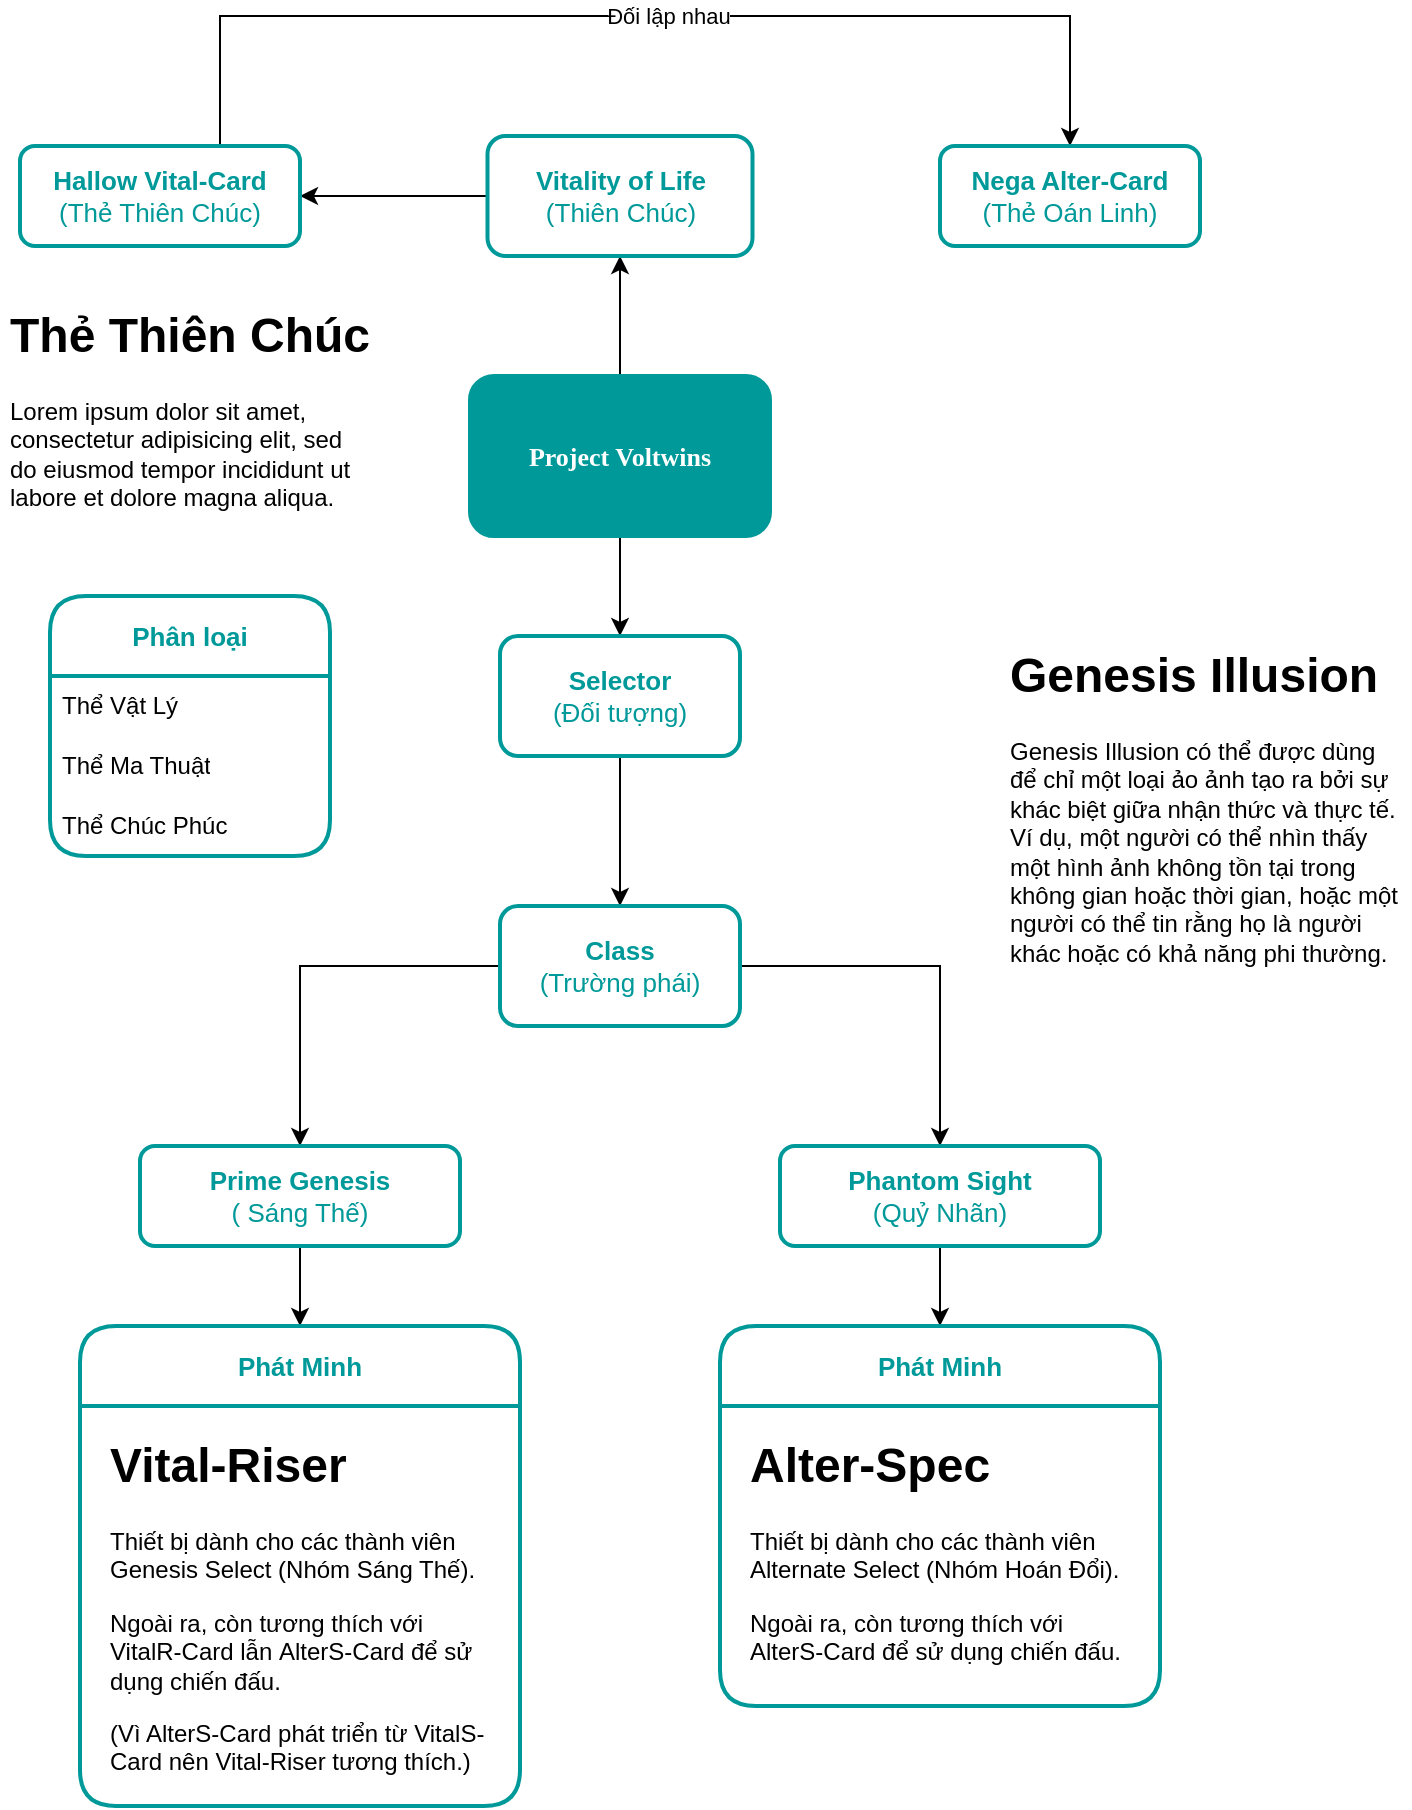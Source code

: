<mxfile version="22.0.4" type="github">
  <diagram name="Page-1" id="c7558073-3199-34d8-9f00-42111426c3f3">
    <mxGraphModel dx="1002" dy="535" grid="1" gridSize="10" guides="1" tooltips="1" connect="1" arrows="1" fold="1" page="1" pageScale="1" pageWidth="826" pageHeight="1169" background="none" math="0" shadow="0">
      <root>
        <mxCell id="0" />
        <mxCell id="1" parent="0" />
        <mxCell id="eMdHMRh1nKxnSkWNnK9Y-111" value="" style="edgeStyle=orthogonalEdgeStyle;rounded=0;orthogonalLoop=1;jettySize=auto;html=1;" parent="1" source="eMdHMRh1nKxnSkWNnK9Y-96" target="eMdHMRh1nKxnSkWNnK9Y-102" edge="1">
          <mxGeometry relative="1" as="geometry" />
        </mxCell>
        <mxCell id="eMdHMRh1nKxnSkWNnK9Y-138" style="edgeStyle=orthogonalEdgeStyle;rounded=0;orthogonalLoop=1;jettySize=auto;html=1;entryX=0.5;entryY=1;entryDx=0;entryDy=0;fontFamily=Helvetica;fontSize=12;fontColor=default;" parent="1" source="eMdHMRh1nKxnSkWNnK9Y-96" target="eMdHMRh1nKxnSkWNnK9Y-137" edge="1">
          <mxGeometry relative="1" as="geometry" />
        </mxCell>
        <mxCell id="eMdHMRh1nKxnSkWNnK9Y-96" value="Project Voltwins" style="rounded=1;whiteSpace=wrap;html=1;strokeWidth=2;fontFamily=Verdana;fontSize=13;fontStyle=1;fontColor=#FFFFFF;strokeColor=#009999;fillStyle=auto;fillColor=#009999;" parent="1" vertex="1">
          <mxGeometry x="325" y="230" width="150" height="80" as="geometry" />
        </mxCell>
        <mxCell id="eMdHMRh1nKxnSkWNnK9Y-118" value="" style="edgeStyle=orthogonalEdgeStyle;rounded=0;orthogonalLoop=1;jettySize=auto;html=1;fontFamily=Helvetica;fontSize=13;fontColor=#009999;" parent="1" source="eMdHMRh1nKxnSkWNnK9Y-102" target="eMdHMRh1nKxnSkWNnK9Y-110" edge="1">
          <mxGeometry relative="1" as="geometry" />
        </mxCell>
        <mxCell id="eMdHMRh1nKxnSkWNnK9Y-102" value="Selector&lt;br&gt;&lt;span style=&quot;font-weight: normal;&quot;&gt;(Đối tượng)&lt;/span&gt;" style="rounded=1;whiteSpace=wrap;html=1;fontSize=13;strokeColor=#009999;fontColor=#009999;strokeWidth=2;fontStyle=1;fillStyle=hatch;" parent="1" vertex="1">
          <mxGeometry x="340" y="360" width="120" height="60" as="geometry" />
        </mxCell>
        <mxCell id="eMdHMRh1nKxnSkWNnK9Y-116" style="edgeStyle=orthogonalEdgeStyle;rounded=0;orthogonalLoop=1;jettySize=auto;html=1;entryX=0.5;entryY=0;entryDx=0;entryDy=0;fontFamily=Helvetica;fontSize=13;fontColor=#009999;" parent="1" source="eMdHMRh1nKxnSkWNnK9Y-110" target="eMdHMRh1nKxnSkWNnK9Y-114" edge="1">
          <mxGeometry relative="1" as="geometry" />
        </mxCell>
        <mxCell id="eMdHMRh1nKxnSkWNnK9Y-117" style="edgeStyle=orthogonalEdgeStyle;rounded=0;orthogonalLoop=1;jettySize=auto;html=1;exitX=1;exitY=0.5;exitDx=0;exitDy=0;entryX=0.5;entryY=0;entryDx=0;entryDy=0;fontFamily=Helvetica;fontSize=13;fontColor=#009999;" parent="1" source="eMdHMRh1nKxnSkWNnK9Y-110" target="eMdHMRh1nKxnSkWNnK9Y-115" edge="1">
          <mxGeometry relative="1" as="geometry" />
        </mxCell>
        <mxCell id="eMdHMRh1nKxnSkWNnK9Y-110" value="Class&lt;br&gt;&lt;span style=&quot;font-weight: normal;&quot;&gt;(Trường phái)&lt;/span&gt;" style="rounded=1;whiteSpace=wrap;html=1;fontSize=13;strokeColor=#009999;fontColor=#009999;strokeWidth=2;fontStyle=1;fillStyle=hatch;" parent="1" vertex="1">
          <mxGeometry x="340" y="495" width="120" height="60" as="geometry" />
        </mxCell>
        <mxCell id="eMdHMRh1nKxnSkWNnK9Y-136" style="edgeStyle=orthogonalEdgeStyle;rounded=0;orthogonalLoop=1;jettySize=auto;html=1;exitX=0.5;exitY=1;exitDx=0;exitDy=0;entryX=0.5;entryY=0;entryDx=0;entryDy=0;" parent="1" source="eMdHMRh1nKxnSkWNnK9Y-114" edge="1">
          <mxGeometry relative="1" as="geometry">
            <mxPoint x="240" y="705" as="targetPoint" />
          </mxGeometry>
        </mxCell>
        <mxCell id="eMdHMRh1nKxnSkWNnK9Y-114" value="&lt;b&gt;Prime Genesis&lt;/b&gt;&lt;br&gt;( Sáng Thế)" style="rounded=1;whiteSpace=wrap;html=1;fontSize=13;strokeColor=#009999;fontColor=#009999;strokeWidth=2;fontStyle=0;fillStyle=hatch;" parent="1" vertex="1">
          <mxGeometry x="160" y="615" width="160" height="50" as="geometry" />
        </mxCell>
        <mxCell id="eMdHMRh1nKxnSkWNnK9Y-130" style="edgeStyle=orthogonalEdgeStyle;rounded=0;orthogonalLoop=1;jettySize=auto;html=1;exitX=0.5;exitY=1;exitDx=0;exitDy=0;entryX=0.5;entryY=0;entryDx=0;entryDy=0;" parent="1" source="eMdHMRh1nKxnSkWNnK9Y-115" edge="1">
          <mxGeometry relative="1" as="geometry">
            <mxPoint x="560" y="705" as="targetPoint" />
          </mxGeometry>
        </mxCell>
        <mxCell id="eMdHMRh1nKxnSkWNnK9Y-115" value="&lt;b&gt;Phantom Sight&lt;/b&gt;&lt;br&gt;(Quỷ Nhãn)" style="rounded=1;whiteSpace=wrap;html=1;fillStyle=hatch;strokeColor=#009999;strokeWidth=2;align=center;verticalAlign=middle;fontFamily=Helvetica;fontSize=13;fontColor=#009999;fillColor=default;" parent="1" vertex="1">
          <mxGeometry x="480" y="615" width="160" height="50" as="geometry" />
        </mxCell>
        <mxCell id="eMdHMRh1nKxnSkWNnK9Y-122" value="Phát Minh" style="swimlane;whiteSpace=wrap;html=1;fontSize=13;strokeColor=#009999;fontColor=#009999;rounded=1;strokeWidth=2;fillStyle=hatch;startSize=40;" parent="1" vertex="1">
          <mxGeometry x="450" y="705" width="220" height="190" as="geometry">
            <mxRectangle x="460" y="1020" width="140" height="30" as="alternateBounds" />
          </mxGeometry>
        </mxCell>
        <mxCell id="eMdHMRh1nKxnSkWNnK9Y-127" value="&lt;h1&gt;Alter-Spec&lt;/h1&gt;&lt;p&gt;Thiết bị dành cho các thành viên Alternate Select (Nhóm Hoán Đổi).&lt;/p&gt;&lt;p&gt;&lt;span style=&quot;background-color: initial;&quot;&gt;Ngoài ra, còn tương thích với AlterS-Card để sử dụng chiến đấu.&lt;/span&gt;&lt;/p&gt;" style="text;html=1;strokeColor=none;fillColor=none;spacing=5;spacingTop=-20;whiteSpace=wrap;overflow=hidden;rounded=0;" parent="eMdHMRh1nKxnSkWNnK9Y-122" vertex="1">
          <mxGeometry x="10" y="50" width="200" height="120" as="geometry" />
        </mxCell>
        <mxCell id="eMdHMRh1nKxnSkWNnK9Y-131" value="Phát Minh" style="swimlane;whiteSpace=wrap;html=1;fontSize=13;strokeColor=#009999;fontColor=#009999;rounded=1;strokeWidth=2;fillStyle=hatch;startSize=40;" parent="1" vertex="1">
          <mxGeometry x="130" y="705" width="220" height="240" as="geometry">
            <mxRectangle x="138" y="705" width="140" height="30" as="alternateBounds" />
          </mxGeometry>
        </mxCell>
        <mxCell id="eMdHMRh1nKxnSkWNnK9Y-132" value="&lt;h1&gt;Vital-Riser&lt;/h1&gt;&lt;p&gt;Thiết bị dành cho các thành viên Genesis Select (Nhóm Sáng Thế).&lt;/p&gt;&lt;p&gt;&lt;span style=&quot;background-color: initial;&quot;&gt;Ngoài ra, còn tương thích với VitalR-Card lẫn&amp;nbsp;&lt;/span&gt;&lt;span style=&quot;background-color: initial;&quot;&gt;AlterS-Card để sử dụng chiến đấu.&lt;/span&gt;&lt;/p&gt;&lt;p&gt;&lt;span style=&quot;background-color: initial;&quot;&gt;(Vì AlterS-Card phát triển từ VitalS-Card nên Vital-Riser tương thích.)&lt;/span&gt;&lt;/p&gt;" style="text;html=1;strokeColor=none;fillColor=none;spacing=5;spacingTop=-20;whiteSpace=wrap;overflow=hidden;rounded=0;" parent="eMdHMRh1nKxnSkWNnK9Y-131" vertex="1">
          <mxGeometry x="10" y="50" width="200" height="180" as="geometry" />
        </mxCell>
        <mxCell id="eMdHMRh1nKxnSkWNnK9Y-140" style="edgeStyle=orthogonalEdgeStyle;rounded=0;orthogonalLoop=1;jettySize=auto;html=1;entryX=1;entryY=0.5;entryDx=0;entryDy=0;fontFamily=Helvetica;fontSize=12;fontColor=default;" parent="1" source="eMdHMRh1nKxnSkWNnK9Y-137" target="eMdHMRh1nKxnSkWNnK9Y-139" edge="1">
          <mxGeometry relative="1" as="geometry" />
        </mxCell>
        <mxCell id="eMdHMRh1nKxnSkWNnK9Y-137" value="Vitality of Life&lt;br style=&quot;font-size: 13px;&quot;&gt;&lt;span style=&quot;font-weight: normal; font-size: 13px;&quot;&gt;(Thiên Chúc)&lt;/span&gt;" style="rounded=1;whiteSpace=wrap;html=1;fontSize=13;strokeColor=#009999;fontColor=#009999;strokeWidth=2;fontStyle=1;fillStyle=hatch;" parent="1" vertex="1">
          <mxGeometry x="333.75" y="110" width="132.5" height="60" as="geometry" />
        </mxCell>
        <mxCell id="M92W5lv8mYPW5TozNTNy-2" style="edgeStyle=orthogonalEdgeStyle;rounded=0;orthogonalLoop=1;jettySize=auto;html=1;exitX=0.5;exitY=0;exitDx=0;exitDy=0;entryX=0.5;entryY=0;entryDx=0;entryDy=0;" parent="1" source="eMdHMRh1nKxnSkWNnK9Y-139" target="eMdHMRh1nKxnSkWNnK9Y-141" edge="1">
          <mxGeometry relative="1" as="geometry">
            <Array as="points">
              <mxPoint x="200" y="50" />
              <mxPoint x="625" y="50" />
            </Array>
          </mxGeometry>
        </mxCell>
        <mxCell id="M92W5lv8mYPW5TozNTNy-3" value="Đối lập nhau" style="edgeLabel;html=1;align=center;verticalAlign=middle;resizable=0;points=[];" parent="M92W5lv8mYPW5TozNTNy-2" vertex="1" connectable="0">
          <mxGeometry x="0.089" relative="1" as="geometry">
            <mxPoint as="offset" />
          </mxGeometry>
        </mxCell>
        <mxCell id="eMdHMRh1nKxnSkWNnK9Y-139" value="Hallow Vital-Card&lt;br&gt;&lt;span style=&quot;font-weight: normal;&quot;&gt;(Thẻ Thiên Chúc)&lt;/span&gt;" style="rounded=1;whiteSpace=wrap;html=1;strokeColor=#009999;align=center;verticalAlign=middle;fontFamily=Helvetica;fontSize=13;fontColor=#009999;fillColor=default;strokeWidth=2;fontStyle=1;fillStyle=hatch;" parent="1" vertex="1">
          <mxGeometry x="100" y="115" width="140" height="50" as="geometry" />
        </mxCell>
        <mxCell id="eMdHMRh1nKxnSkWNnK9Y-141" value="Nega Alter-Card&lt;br&gt;&lt;span style=&quot;font-weight: normal;&quot;&gt;(Thẻ Oán Linh)&lt;/span&gt;" style="rounded=1;whiteSpace=wrap;html=1;strokeColor=#009999;align=center;verticalAlign=middle;fontFamily=Helvetica;fontSize=13;fontColor=#009999;fillColor=default;shadow=0;strokeWidth=2;fontStyle=1;fillStyle=hatch;" parent="1" vertex="1">
          <mxGeometry x="560" y="115" width="130" height="50" as="geometry" />
        </mxCell>
        <mxCell id="M92W5lv8mYPW5TozNTNy-4" value="&lt;h1&gt;Genesis Illusion&lt;/h1&gt;&lt;p&gt;Genesis Illusion có thể được dùng để chỉ một loại ảo ảnh tạo ra bởi sự khác biệt giữa nhận thức và thực tế. Ví dụ, một người có thể nhìn thấy một hình ảnh không tồn tại trong không gian hoặc thời gian, hoặc một người có thể tin rằng họ là người khác hoặc có khả năng phi thường.&lt;br&gt;&lt;/p&gt;" style="text;html=1;strokeColor=none;fillColor=none;spacing=5;spacingTop=-20;whiteSpace=wrap;overflow=hidden;rounded=0;" parent="1" vertex="1">
          <mxGeometry x="590" y="360" width="205" height="180" as="geometry" />
        </mxCell>
        <mxCell id="tQVQhtqJo8rCITi1MKfo-1" value="&lt;h1&gt;Thẻ Thiên Chúc&lt;/h1&gt;&lt;p&gt;Lorem ipsum dolor sit amet, consectetur adipisicing elit, sed do eiusmod tempor incididunt ut labore et dolore magna aliqua.&lt;/p&gt;" style="text;html=1;strokeColor=none;fillColor=none;spacing=5;spacingTop=-20;whiteSpace=wrap;overflow=hidden;rounded=0;" vertex="1" parent="1">
          <mxGeometry x="90" y="190" width="190" height="120" as="geometry" />
        </mxCell>
        <mxCell id="tQVQhtqJo8rCITi1MKfo-2" value="Phân loại" style="swimlane;fontStyle=1;childLayout=stackLayout;horizontal=1;startSize=40;horizontalStack=0;resizeParent=1;resizeParentMax=0;resizeLast=0;collapsible=1;marginBottom=0;whiteSpace=wrap;html=1;fontSize=13;strokeColor=#009999;fontColor=#009999;rounded=1;strokeWidth=2;fillStyle=hatch;" vertex="1" parent="1">
          <mxGeometry x="115" y="340" width="140" height="130" as="geometry" />
        </mxCell>
        <mxCell id="tQVQhtqJo8rCITi1MKfo-3" value="Thể Vật Lý" style="text;strokeColor=none;fillColor=none;align=left;verticalAlign=middle;spacingLeft=4;spacingRight=4;overflow=hidden;points=[[0,0.5],[1,0.5]];portConstraint=eastwest;rotatable=0;whiteSpace=wrap;html=1;" vertex="1" parent="tQVQhtqJo8rCITi1MKfo-2">
          <mxGeometry y="40" width="140" height="30" as="geometry" />
        </mxCell>
        <mxCell id="tQVQhtqJo8rCITi1MKfo-4" value="Thể Ma Thuật" style="text;strokeColor=none;fillColor=none;align=left;verticalAlign=middle;spacingLeft=4;spacingRight=4;overflow=hidden;points=[[0,0.5],[1,0.5]];portConstraint=eastwest;rotatable=0;whiteSpace=wrap;html=1;" vertex="1" parent="tQVQhtqJo8rCITi1MKfo-2">
          <mxGeometry y="70" width="140" height="30" as="geometry" />
        </mxCell>
        <mxCell id="tQVQhtqJo8rCITi1MKfo-5" value="Thể Chúc Phúc" style="text;strokeColor=none;fillColor=none;align=left;verticalAlign=middle;spacingLeft=4;spacingRight=4;overflow=hidden;points=[[0,0.5],[1,0.5]];portConstraint=eastwest;rotatable=0;whiteSpace=wrap;html=1;" vertex="1" parent="tQVQhtqJo8rCITi1MKfo-2">
          <mxGeometry y="100" width="140" height="30" as="geometry" />
        </mxCell>
      </root>
    </mxGraphModel>
  </diagram>
</mxfile>
